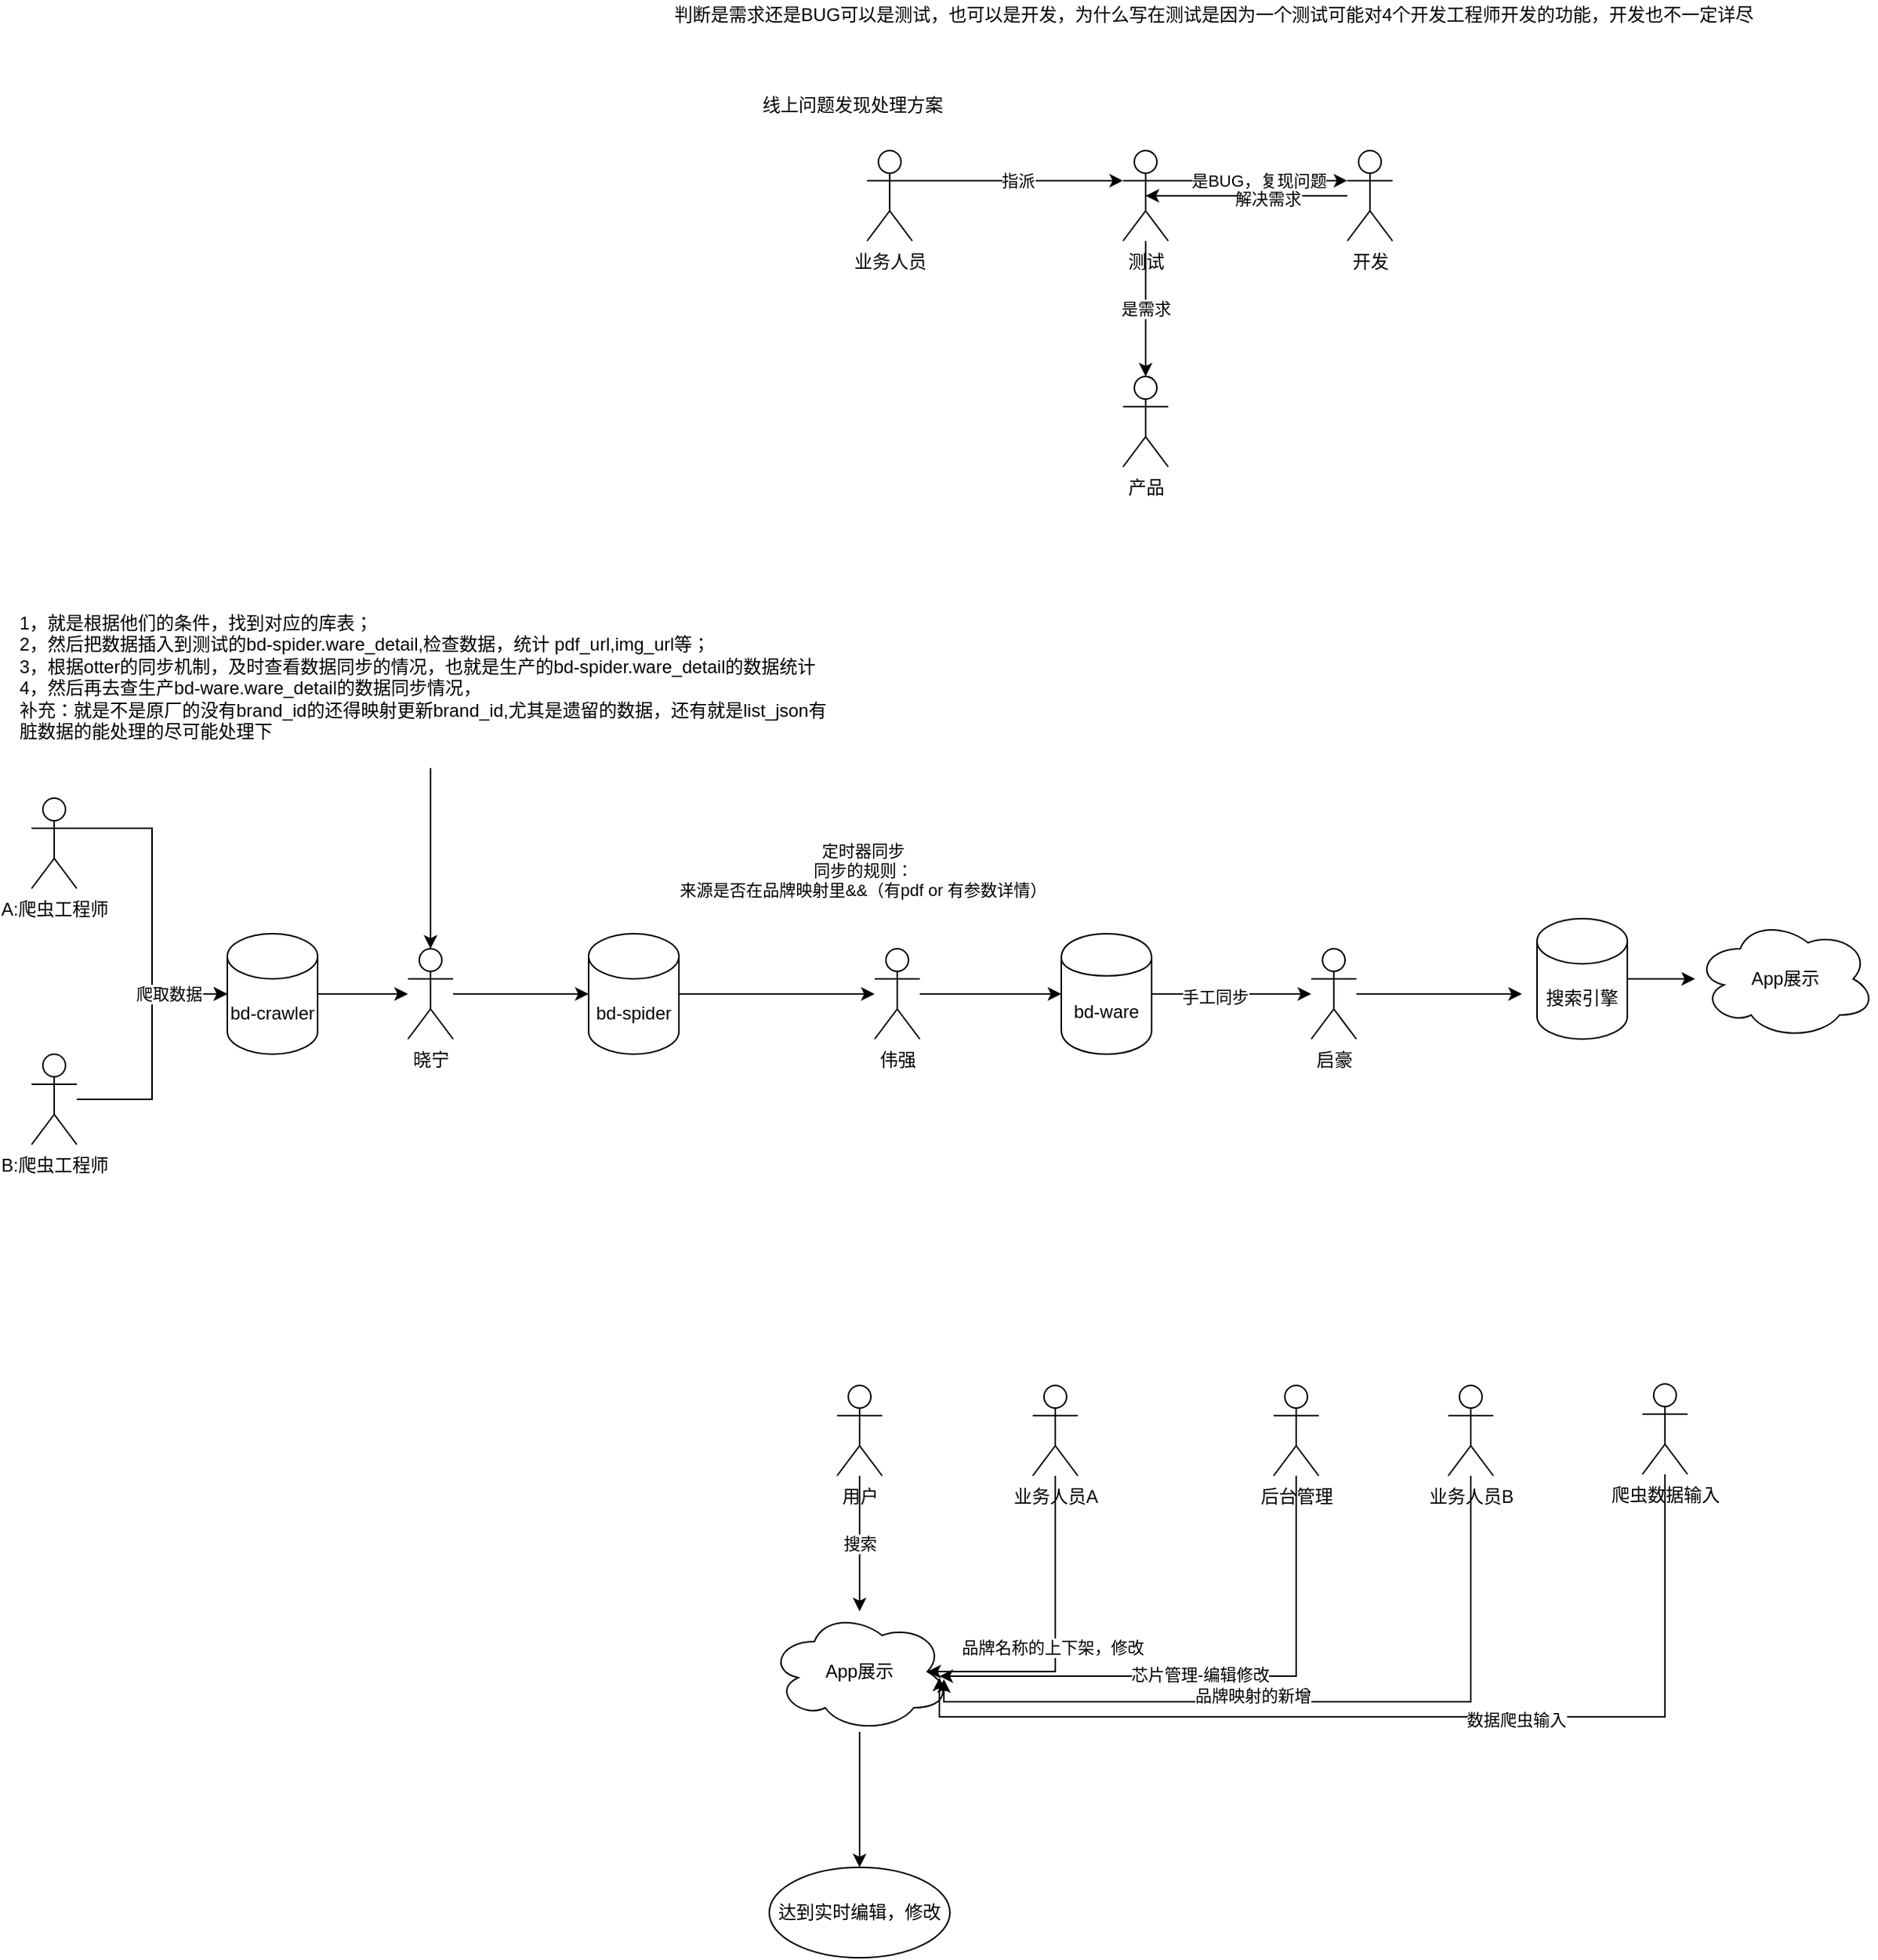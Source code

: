<mxfile version="14.9.5" type="github"><diagram id="UYa9zqEa5jP1za7Ifsaf" name="Page-1"><mxGraphModel dx="2233" dy="746" grid="1" gridSize="10" guides="1" tooltips="1" connect="1" arrows="1" fold="1" page="1" pageScale="1" pageWidth="827" pageHeight="1169" math="0" shadow="0"><root><mxCell id="0"/><mxCell id="1" parent="0"/><mxCell id="jKc1vA1R8jvW0y66TiiC-5" value="指派" style="edgeStyle=orthogonalEdgeStyle;rounded=0;orthogonalLoop=1;jettySize=auto;html=1;exitX=1;exitY=0.333;exitDx=0;exitDy=0;exitPerimeter=0;entryX=0;entryY=0.333;entryDx=0;entryDy=0;entryPerimeter=0;" parent="1" source="ca9gTvs0Y7VJzMvLw8xB-1" target="ca9gTvs0Y7VJzMvLw8xB-2" edge="1"><mxGeometry relative="1" as="geometry"/></mxCell><mxCell id="ca9gTvs0Y7VJzMvLw8xB-1" value="业务人员" style="shape=umlActor;verticalLabelPosition=bottom;verticalAlign=top;html=1;outlineConnect=0;" parent="1" vertex="1"><mxGeometry x="225" y="290" width="30" height="60" as="geometry"/></mxCell><mxCell id="jKc1vA1R8jvW0y66TiiC-6" value="是BUG，复现问题" style="edgeStyle=orthogonalEdgeStyle;rounded=0;orthogonalLoop=1;jettySize=auto;html=1;exitX=1;exitY=0.333;exitDx=0;exitDy=0;exitPerimeter=0;entryX=0;entryY=0.333;entryDx=0;entryDy=0;entryPerimeter=0;" parent="1" source="ca9gTvs0Y7VJzMvLw8xB-2" target="ca9gTvs0Y7VJzMvLw8xB-3" edge="1"><mxGeometry relative="1" as="geometry"/></mxCell><mxCell id="jKc1vA1R8jvW0y66TiiC-13" value="是需求" style="edgeStyle=orthogonalEdgeStyle;rounded=0;orthogonalLoop=1;jettySize=auto;html=1;" parent="1" source="ca9gTvs0Y7VJzMvLw8xB-2" target="jKc1vA1R8jvW0y66TiiC-12" edge="1"><mxGeometry relative="1" as="geometry"/></mxCell><mxCell id="ca9gTvs0Y7VJzMvLw8xB-2" value="测试" style="shape=umlActor;verticalLabelPosition=bottom;verticalAlign=top;html=1;outlineConnect=0;" parent="1" vertex="1"><mxGeometry x="395" y="290" width="30" height="60" as="geometry"/></mxCell><mxCell id="jKc1vA1R8jvW0y66TiiC-8" style="edgeStyle=orthogonalEdgeStyle;rounded=0;orthogonalLoop=1;jettySize=auto;html=1;entryX=0.5;entryY=0.5;entryDx=0;entryDy=0;entryPerimeter=0;" parent="1" source="ca9gTvs0Y7VJzMvLw8xB-3" target="ca9gTvs0Y7VJzMvLw8xB-2" edge="1"><mxGeometry relative="1" as="geometry"/></mxCell><mxCell id="jKc1vA1R8jvW0y66TiiC-9" value="解决需求" style="edgeLabel;html=1;align=center;verticalAlign=middle;resizable=0;points=[];" parent="jKc1vA1R8jvW0y66TiiC-8" vertex="1" connectable="0"><mxGeometry x="-0.21" y="2" relative="1" as="geometry"><mxPoint as="offset"/></mxGeometry></mxCell><mxCell id="ca9gTvs0Y7VJzMvLw8xB-3" value="开发" style="shape=umlActor;verticalLabelPosition=bottom;verticalAlign=top;html=1;outlineConnect=0;" parent="1" vertex="1"><mxGeometry x="544" y="290" width="30" height="60" as="geometry"/></mxCell><mxCell id="jKc1vA1R8jvW0y66TiiC-10" value="线上问题发现处理方案" style="text;html=1;align=center;verticalAlign=middle;resizable=0;points=[];autosize=1;strokeColor=none;" parent="1" vertex="1"><mxGeometry x="145" y="250" width="140" height="20" as="geometry"/></mxCell><mxCell id="jKc1vA1R8jvW0y66TiiC-12" value="产品" style="shape=umlActor;verticalLabelPosition=bottom;verticalAlign=top;html=1;outlineConnect=0;" parent="1" vertex="1"><mxGeometry x="395" y="440" width="30" height="60" as="geometry"/></mxCell><mxCell id="jKc1vA1R8jvW0y66TiiC-16" value="判断是需求还是BUG可以是测试，也可以是开发，为什么写在测试是因为一个测试可能对4个开发工程师开发的功能，开发也不一定详尽" style="text;html=1;align=center;verticalAlign=middle;resizable=0;points=[];autosize=1;strokeColor=none;" parent="1" vertex="1"><mxGeometry x="90" y="190" width="730" height="20" as="geometry"/></mxCell><mxCell id="8_Ung6PEout7Oxgrc0nq-5" style="edgeStyle=orthogonalEdgeStyle;rounded=0;orthogonalLoop=1;jettySize=auto;html=1;exitX=1;exitY=0.333;exitDx=0;exitDy=0;exitPerimeter=0;entryX=0;entryY=0.5;entryDx=0;entryDy=0;entryPerimeter=0;" edge="1" parent="1" source="8_Ung6PEout7Oxgrc0nq-1" target="8_Ung6PEout7Oxgrc0nq-4"><mxGeometry relative="1" as="geometry"><Array as="points"><mxPoint x="-250" y="740"/><mxPoint x="-250" y="850"/></Array></mxGeometry></mxCell><mxCell id="8_Ung6PEout7Oxgrc0nq-1" value="A:爬虫工程师" style="shape=umlActor;verticalLabelPosition=bottom;verticalAlign=top;html=1;" vertex="1" parent="1"><mxGeometry x="-330" y="720" width="30" height="60" as="geometry"/></mxCell><mxCell id="8_Ung6PEout7Oxgrc0nq-12" value="" style="edgeStyle=orthogonalEdgeStyle;rounded=0;orthogonalLoop=1;jettySize=auto;html=1;" edge="1" parent="1" source="8_Ung6PEout7Oxgrc0nq-2" target="8_Ung6PEout7Oxgrc0nq-11"><mxGeometry relative="1" as="geometry"/></mxCell><mxCell id="8_Ung6PEout7Oxgrc0nq-2" value="晓宁" style="shape=umlActor;verticalLabelPosition=bottom;verticalAlign=top;html=1;" vertex="1" parent="1"><mxGeometry x="-80" y="820" width="30" height="60" as="geometry"/></mxCell><mxCell id="8_Ung6PEout7Oxgrc0nq-10" value="" style="edgeStyle=orthogonalEdgeStyle;rounded=0;orthogonalLoop=1;jettySize=auto;html=1;" edge="1" parent="1" source="8_Ung6PEout7Oxgrc0nq-4" target="8_Ung6PEout7Oxgrc0nq-2"><mxGeometry relative="1" as="geometry"/></mxCell><mxCell id="8_Ung6PEout7Oxgrc0nq-4" value="bd-crawler" style="shape=cylinder3;whiteSpace=wrap;html=1;boundedLbl=1;backgroundOutline=1;size=15;" vertex="1" parent="1"><mxGeometry x="-200" y="810" width="60" height="80" as="geometry"/></mxCell><mxCell id="8_Ung6PEout7Oxgrc0nq-9" value="" style="edgeStyle=orthogonalEdgeStyle;rounded=0;orthogonalLoop=1;jettySize=auto;html=1;" edge="1" parent="1" source="8_Ung6PEout7Oxgrc0nq-6" target="8_Ung6PEout7Oxgrc0nq-4"><mxGeometry relative="1" as="geometry"/></mxCell><mxCell id="8_Ung6PEout7Oxgrc0nq-13" value="爬取数据" style="edgeLabel;html=1;align=center;verticalAlign=middle;resizable=0;points=[];" vertex="1" connectable="0" parent="8_Ung6PEout7Oxgrc0nq-9"><mxGeometry x="0.541" relative="1" as="geometry"><mxPoint as="offset"/></mxGeometry></mxCell><mxCell id="8_Ung6PEout7Oxgrc0nq-6" value="B:爬虫工程师" style="shape=umlActor;verticalLabelPosition=bottom;verticalAlign=top;html=1;" vertex="1" parent="1"><mxGeometry x="-330" y="890" width="30" height="60" as="geometry"/></mxCell><mxCell id="8_Ung6PEout7Oxgrc0nq-15" style="edgeStyle=orthogonalEdgeStyle;rounded=0;orthogonalLoop=1;jettySize=auto;html=1;exitX=1;exitY=0.5;exitDx=0;exitDy=0;exitPerimeter=0;" edge="1" parent="1" source="8_Ung6PEout7Oxgrc0nq-11" target="8_Ung6PEout7Oxgrc0nq-14"><mxGeometry relative="1" as="geometry"/></mxCell><mxCell id="8_Ung6PEout7Oxgrc0nq-11" value="bd-spider" style="shape=cylinder3;whiteSpace=wrap;html=1;boundedLbl=1;backgroundOutline=1;size=15;" vertex="1" parent="1"><mxGeometry x="40" y="810" width="60" height="80" as="geometry"/></mxCell><mxCell id="8_Ung6PEout7Oxgrc0nq-17" value="" style="edgeStyle=orthogonalEdgeStyle;rounded=0;orthogonalLoop=1;jettySize=auto;html=1;" edge="1" parent="1" source="8_Ung6PEout7Oxgrc0nq-14" target="8_Ung6PEout7Oxgrc0nq-16"><mxGeometry relative="1" as="geometry"/></mxCell><mxCell id="8_Ung6PEout7Oxgrc0nq-14" value="伟强" style="shape=umlActor;verticalLabelPosition=bottom;verticalAlign=top;html=1;outlineConnect=0;" vertex="1" parent="1"><mxGeometry x="230" y="820" width="30" height="60" as="geometry"/></mxCell><mxCell id="8_Ung6PEout7Oxgrc0nq-22" value="" style="edgeStyle=orthogonalEdgeStyle;rounded=0;orthogonalLoop=1;jettySize=auto;html=1;" edge="1" parent="1" source="8_Ung6PEout7Oxgrc0nq-16" target="8_Ung6PEout7Oxgrc0nq-21"><mxGeometry relative="1" as="geometry"><Array as="points"><mxPoint x="490" y="850"/><mxPoint x="490" y="850"/></Array></mxGeometry></mxCell><mxCell id="8_Ung6PEout7Oxgrc0nq-71" value="手工同步" style="edgeLabel;html=1;align=center;verticalAlign=middle;resizable=0;points=[];" vertex="1" connectable="0" parent="8_Ung6PEout7Oxgrc0nq-22"><mxGeometry x="-0.207" y="-2" relative="1" as="geometry"><mxPoint as="offset"/></mxGeometry></mxCell><mxCell id="8_Ung6PEout7Oxgrc0nq-16" value="&lt;br&gt;bd-ware" style="shape=cylinder;whiteSpace=wrap;html=1;boundedLbl=1;backgroundOutline=1;verticalAlign=top;" vertex="1" parent="1"><mxGeometry x="354" y="810" width="60" height="80" as="geometry"/></mxCell><mxCell id="8_Ung6PEout7Oxgrc0nq-19" value="&lt;span style=&quot;color: rgba(0 , 0 , 0 , 0) ; font-family: monospace ; font-size: 0px&quot;&gt;%3CmxGraphModel%3E%3Croot%3E%3CmxCell%20id%3D%220%22%2F%3E%3CmxCell%20id%3D%221%22%20parent%3D%220%22%2F%3E%3CmxCell%20id%3D%222%22%20value%3D%22%E5%AE%9A%E6%97%B6%E5%99%A8%E5%90%8C%E6%AD%A5%E5%88%B0%E3%80%82%26lt%3Bbr%26gt%3B%E5%90%8C%E6%AD%A5%E7%9A%84%E8%A7%84%E5%88%99%EF%BC%9A%E6%9D%A5%E6%BA%90%E6%98%AF%E5%90%A6%E5%9C%A8%E5%93%81%E7%89%8C%E6%98%A0%E5%B0%84%E9%87%8C%26amp%3Bamp%3B%26amp%3Bamp%3B%EF%BC%88%E6%9C%89pdf%20or%20%E6%9C%89%E5%8F%82%E6%95%B0%E8%AF%A6%E6%83%85%EF%BC%89%22%20style%3D%22edgeLabel%3Bhtml%3D1%3Balign%3Dcenter%3BverticalAlign%3Dmiddle%3Bresizable%3D0%3Bpoints%3D%5B%5D%3B%22%20vertex%3D%221%22%20connectable%3D%220%22%20parent%3D%221%22%3E%3CmxGeometry%20x%3D%22329%22%20y%3D%22849%22%20as%3D%22geometry%22%2F%3E%3C%2FmxCell%3E%3C%2Froot%3E%3C%2FmxGraphModel%3E&lt;/span&gt;" style="text;html=1;strokeColor=none;fillColor=none;align=center;verticalAlign=middle;whiteSpace=wrap;rounded=0;" vertex="1" parent="1"><mxGeometry x="374" y="740" width="40" height="20" as="geometry"/></mxCell><mxCell id="8_Ung6PEout7Oxgrc0nq-20" value="定时器同步&lt;br&gt;同步的规则：&lt;br&gt;来源是否在品牌映射里&amp;amp;&amp;amp;（有pdf or 有参数详情）" style="edgeLabel;html=1;align=center;verticalAlign=middle;resizable=0;points=[];" vertex="1" connectable="0" parent="1"><mxGeometry x="374" y="740" as="geometry"><mxPoint x="-152" y="28" as="offset"/></mxGeometry></mxCell><mxCell id="8_Ung6PEout7Oxgrc0nq-70" style="edgeStyle=orthogonalEdgeStyle;rounded=0;orthogonalLoop=1;jettySize=auto;html=1;" edge="1" parent="1" source="8_Ung6PEout7Oxgrc0nq-21"><mxGeometry relative="1" as="geometry"><mxPoint x="660" y="850" as="targetPoint"/></mxGeometry></mxCell><mxCell id="8_Ung6PEout7Oxgrc0nq-21" value="启豪" style="shape=umlActor;verticalLabelPosition=bottom;verticalAlign=top;html=1;outlineConnect=0;" vertex="1" parent="1"><mxGeometry x="520" y="820" width="30" height="60" as="geometry"/></mxCell><mxCell id="8_Ung6PEout7Oxgrc0nq-27" value="" style="edgeStyle=orthogonalEdgeStyle;rounded=0;orthogonalLoop=1;jettySize=auto;html=1;" edge="1" parent="1" source="8_Ung6PEout7Oxgrc0nq-23" target="8_Ung6PEout7Oxgrc0nq-26"><mxGeometry relative="1" as="geometry"/></mxCell><mxCell id="8_Ung6PEout7Oxgrc0nq-23" value="搜索引擎" style="shape=cylinder3;whiteSpace=wrap;html=1;boundedLbl=1;backgroundOutline=1;size=15;" vertex="1" parent="1"><mxGeometry x="670" y="800" width="60" height="80" as="geometry"/></mxCell><mxCell id="8_Ung6PEout7Oxgrc0nq-26" value="App展示" style="ellipse;shape=cloud;whiteSpace=wrap;html=1;" vertex="1" parent="1"><mxGeometry x="775" y="800" width="120" height="80" as="geometry"/></mxCell><mxCell id="8_Ung6PEout7Oxgrc0nq-69" style="edgeStyle=orthogonalEdgeStyle;rounded=0;orthogonalLoop=1;jettySize=auto;html=1;entryX=0.5;entryY=0;entryDx=0;entryDy=0;entryPerimeter=0;" edge="1" parent="1" source="8_Ung6PEout7Oxgrc0nq-53" target="8_Ung6PEout7Oxgrc0nq-2"><mxGeometry relative="1" as="geometry"/></mxCell><mxCell id="8_Ung6PEout7Oxgrc0nq-53" value="1，就是根据他们的条件，找到对应的库表；&lt;br&gt;2，然后把数据插入到测试的bd-spider.ware_detail,检查数据，统计&amp;nbsp;pdf_url,img_url等；&lt;br&gt;3，根据otter的同步机制，及时查看数据同步的情况，也就是生产的bd-spider.ware_detail的数据统计&lt;br&gt;4，然后再去查生产bd-ware.ware_detail的数据同步情况，&lt;br&gt;补充：就是不是原厂的没有brand_id的还得映射更新brand_id,尤其是遗留的数据，还有就是list_json有脏数据的能处理的尽可能处理下" style="text;whiteSpace=wrap;html=1;" vertex="1" parent="1"><mxGeometry x="-340" y="590" width="550" height="110" as="geometry"/></mxCell><mxCell id="8_Ung6PEout7Oxgrc0nq-54" value="" style="edgeStyle=orthogonalEdgeStyle;rounded=0;orthogonalLoop=1;jettySize=auto;html=1;" edge="1" parent="1" source="8_Ung6PEout7Oxgrc0nq-55" target="8_Ung6PEout7Oxgrc0nq-58"><mxGeometry relative="1" as="geometry"/></mxCell><mxCell id="8_Ung6PEout7Oxgrc0nq-55" value="App展示" style="ellipse;shape=cloud;whiteSpace=wrap;html=1;" vertex="1" parent="1"><mxGeometry x="160" y="1260" width="120" height="80" as="geometry"/></mxCell><mxCell id="8_Ung6PEout7Oxgrc0nq-56" value="搜索" style="edgeStyle=orthogonalEdgeStyle;rounded=0;orthogonalLoop=1;jettySize=auto;html=1;" edge="1" parent="1" source="8_Ung6PEout7Oxgrc0nq-57" target="8_Ung6PEout7Oxgrc0nq-55"><mxGeometry relative="1" as="geometry"/></mxCell><mxCell id="8_Ung6PEout7Oxgrc0nq-57" value="用户" style="shape=umlActor;verticalLabelPosition=bottom;verticalAlign=top;html=1;outlineConnect=0;" vertex="1" parent="1"><mxGeometry x="205" y="1110" width="30" height="60" as="geometry"/></mxCell><mxCell id="8_Ung6PEout7Oxgrc0nq-58" value="达到实时编辑，修改" style="ellipse;whiteSpace=wrap;html=1;" vertex="1" parent="1"><mxGeometry x="160" y="1430" width="120" height="60" as="geometry"/></mxCell><mxCell id="8_Ung6PEout7Oxgrc0nq-59" style="edgeStyle=orthogonalEdgeStyle;rounded=0;orthogonalLoop=1;jettySize=auto;html=1;entryX=0.875;entryY=0.5;entryDx=0;entryDy=0;entryPerimeter=0;" edge="1" parent="1" source="8_Ung6PEout7Oxgrc0nq-61" target="8_Ung6PEout7Oxgrc0nq-55"><mxGeometry relative="1" as="geometry"><Array as="points"><mxPoint x="350" y="1300"/></Array></mxGeometry></mxCell><mxCell id="8_Ung6PEout7Oxgrc0nq-60" value="品牌名称的上下架，修改" style="edgeLabel;html=1;align=center;verticalAlign=middle;resizable=0;points=[];" vertex="1" connectable="0" parent="8_Ung6PEout7Oxgrc0nq-59"><mxGeometry x="0.06" y="-2" relative="1" as="geometry"><mxPoint as="offset"/></mxGeometry></mxCell><mxCell id="8_Ung6PEout7Oxgrc0nq-61" value="业务人员A" style="shape=umlActor;verticalLabelPosition=bottom;verticalAlign=top;html=1;outlineConnect=0;" vertex="1" parent="1"><mxGeometry x="335" y="1110" width="30" height="60" as="geometry"/></mxCell><mxCell id="8_Ung6PEout7Oxgrc0nq-62" style="edgeStyle=orthogonalEdgeStyle;rounded=0;orthogonalLoop=1;jettySize=auto;html=1;entryX=0.942;entryY=0.538;entryDx=0;entryDy=0;entryPerimeter=0;" edge="1" parent="1" source="8_Ung6PEout7Oxgrc0nq-64" target="8_Ung6PEout7Oxgrc0nq-55"><mxGeometry relative="1" as="geometry"><Array as="points"><mxPoint x="510" y="1303"/></Array></mxGeometry></mxCell><mxCell id="8_Ung6PEout7Oxgrc0nq-63" value="芯片管理-编辑修改" style="edgeLabel;html=1;align=center;verticalAlign=middle;resizable=0;points=[];" vertex="1" connectable="0" parent="8_Ung6PEout7Oxgrc0nq-62"><mxGeometry x="0.07" y="-1" relative="1" as="geometry"><mxPoint x="1" as="offset"/></mxGeometry></mxCell><mxCell id="8_Ung6PEout7Oxgrc0nq-64" value="后台管理" style="shape=umlActor;verticalLabelPosition=bottom;verticalAlign=top;html=1;outlineConnect=0;" vertex="1" parent="1"><mxGeometry x="495" y="1110" width="30" height="60" as="geometry"/></mxCell><mxCell id="8_Ung6PEout7Oxgrc0nq-65" style="edgeStyle=orthogonalEdgeStyle;rounded=0;orthogonalLoop=1;jettySize=auto;html=1;entryX=0.967;entryY=0.563;entryDx=0;entryDy=0;entryPerimeter=0;" edge="1" parent="1" source="8_Ung6PEout7Oxgrc0nq-67" target="8_Ung6PEout7Oxgrc0nq-55"><mxGeometry relative="1" as="geometry"><Array as="points"><mxPoint x="626" y="1320"/><mxPoint x="276" y="1320"/></Array></mxGeometry></mxCell><mxCell id="8_Ung6PEout7Oxgrc0nq-66" value="品牌映射的新增" style="edgeLabel;html=1;align=center;verticalAlign=middle;resizable=0;points=[];" vertex="1" connectable="0" parent="8_Ung6PEout7Oxgrc0nq-65"><mxGeometry x="0.146" y="-4" relative="1" as="geometry"><mxPoint as="offset"/></mxGeometry></mxCell><mxCell id="8_Ung6PEout7Oxgrc0nq-67" value="业务人员B" style="shape=umlActor;verticalLabelPosition=bottom;verticalAlign=top;html=1;outlineConnect=0;" vertex="1" parent="1"><mxGeometry x="611" y="1110" width="30" height="60" as="geometry"/></mxCell><mxCell id="8_Ung6PEout7Oxgrc0nq-73" style="edgeStyle=orthogonalEdgeStyle;rounded=0;orthogonalLoop=1;jettySize=auto;html=1;entryX=0.942;entryY=0.55;entryDx=0;entryDy=0;entryPerimeter=0;" edge="1" parent="1" source="8_Ung6PEout7Oxgrc0nq-72" target="8_Ung6PEout7Oxgrc0nq-55"><mxGeometry relative="1" as="geometry"><Array as="points"><mxPoint x="755" y="1330"/><mxPoint x="273" y="1330"/></Array></mxGeometry></mxCell><mxCell id="8_Ung6PEout7Oxgrc0nq-74" value="数据爬虫输入" style="edgeLabel;html=1;align=center;verticalAlign=middle;resizable=0;points=[];" vertex="1" connectable="0" parent="8_Ung6PEout7Oxgrc0nq-73"><mxGeometry x="-0.223" y="2" relative="1" as="geometry"><mxPoint as="offset"/></mxGeometry></mxCell><mxCell id="8_Ung6PEout7Oxgrc0nq-72" value="爬虫数据输入" style="shape=umlActor;verticalLabelPosition=bottom;verticalAlign=top;html=1;outlineConnect=0;" vertex="1" parent="1"><mxGeometry x="740" y="1109" width="30" height="60" as="geometry"/></mxCell></root></mxGraphModel></diagram></mxfile>